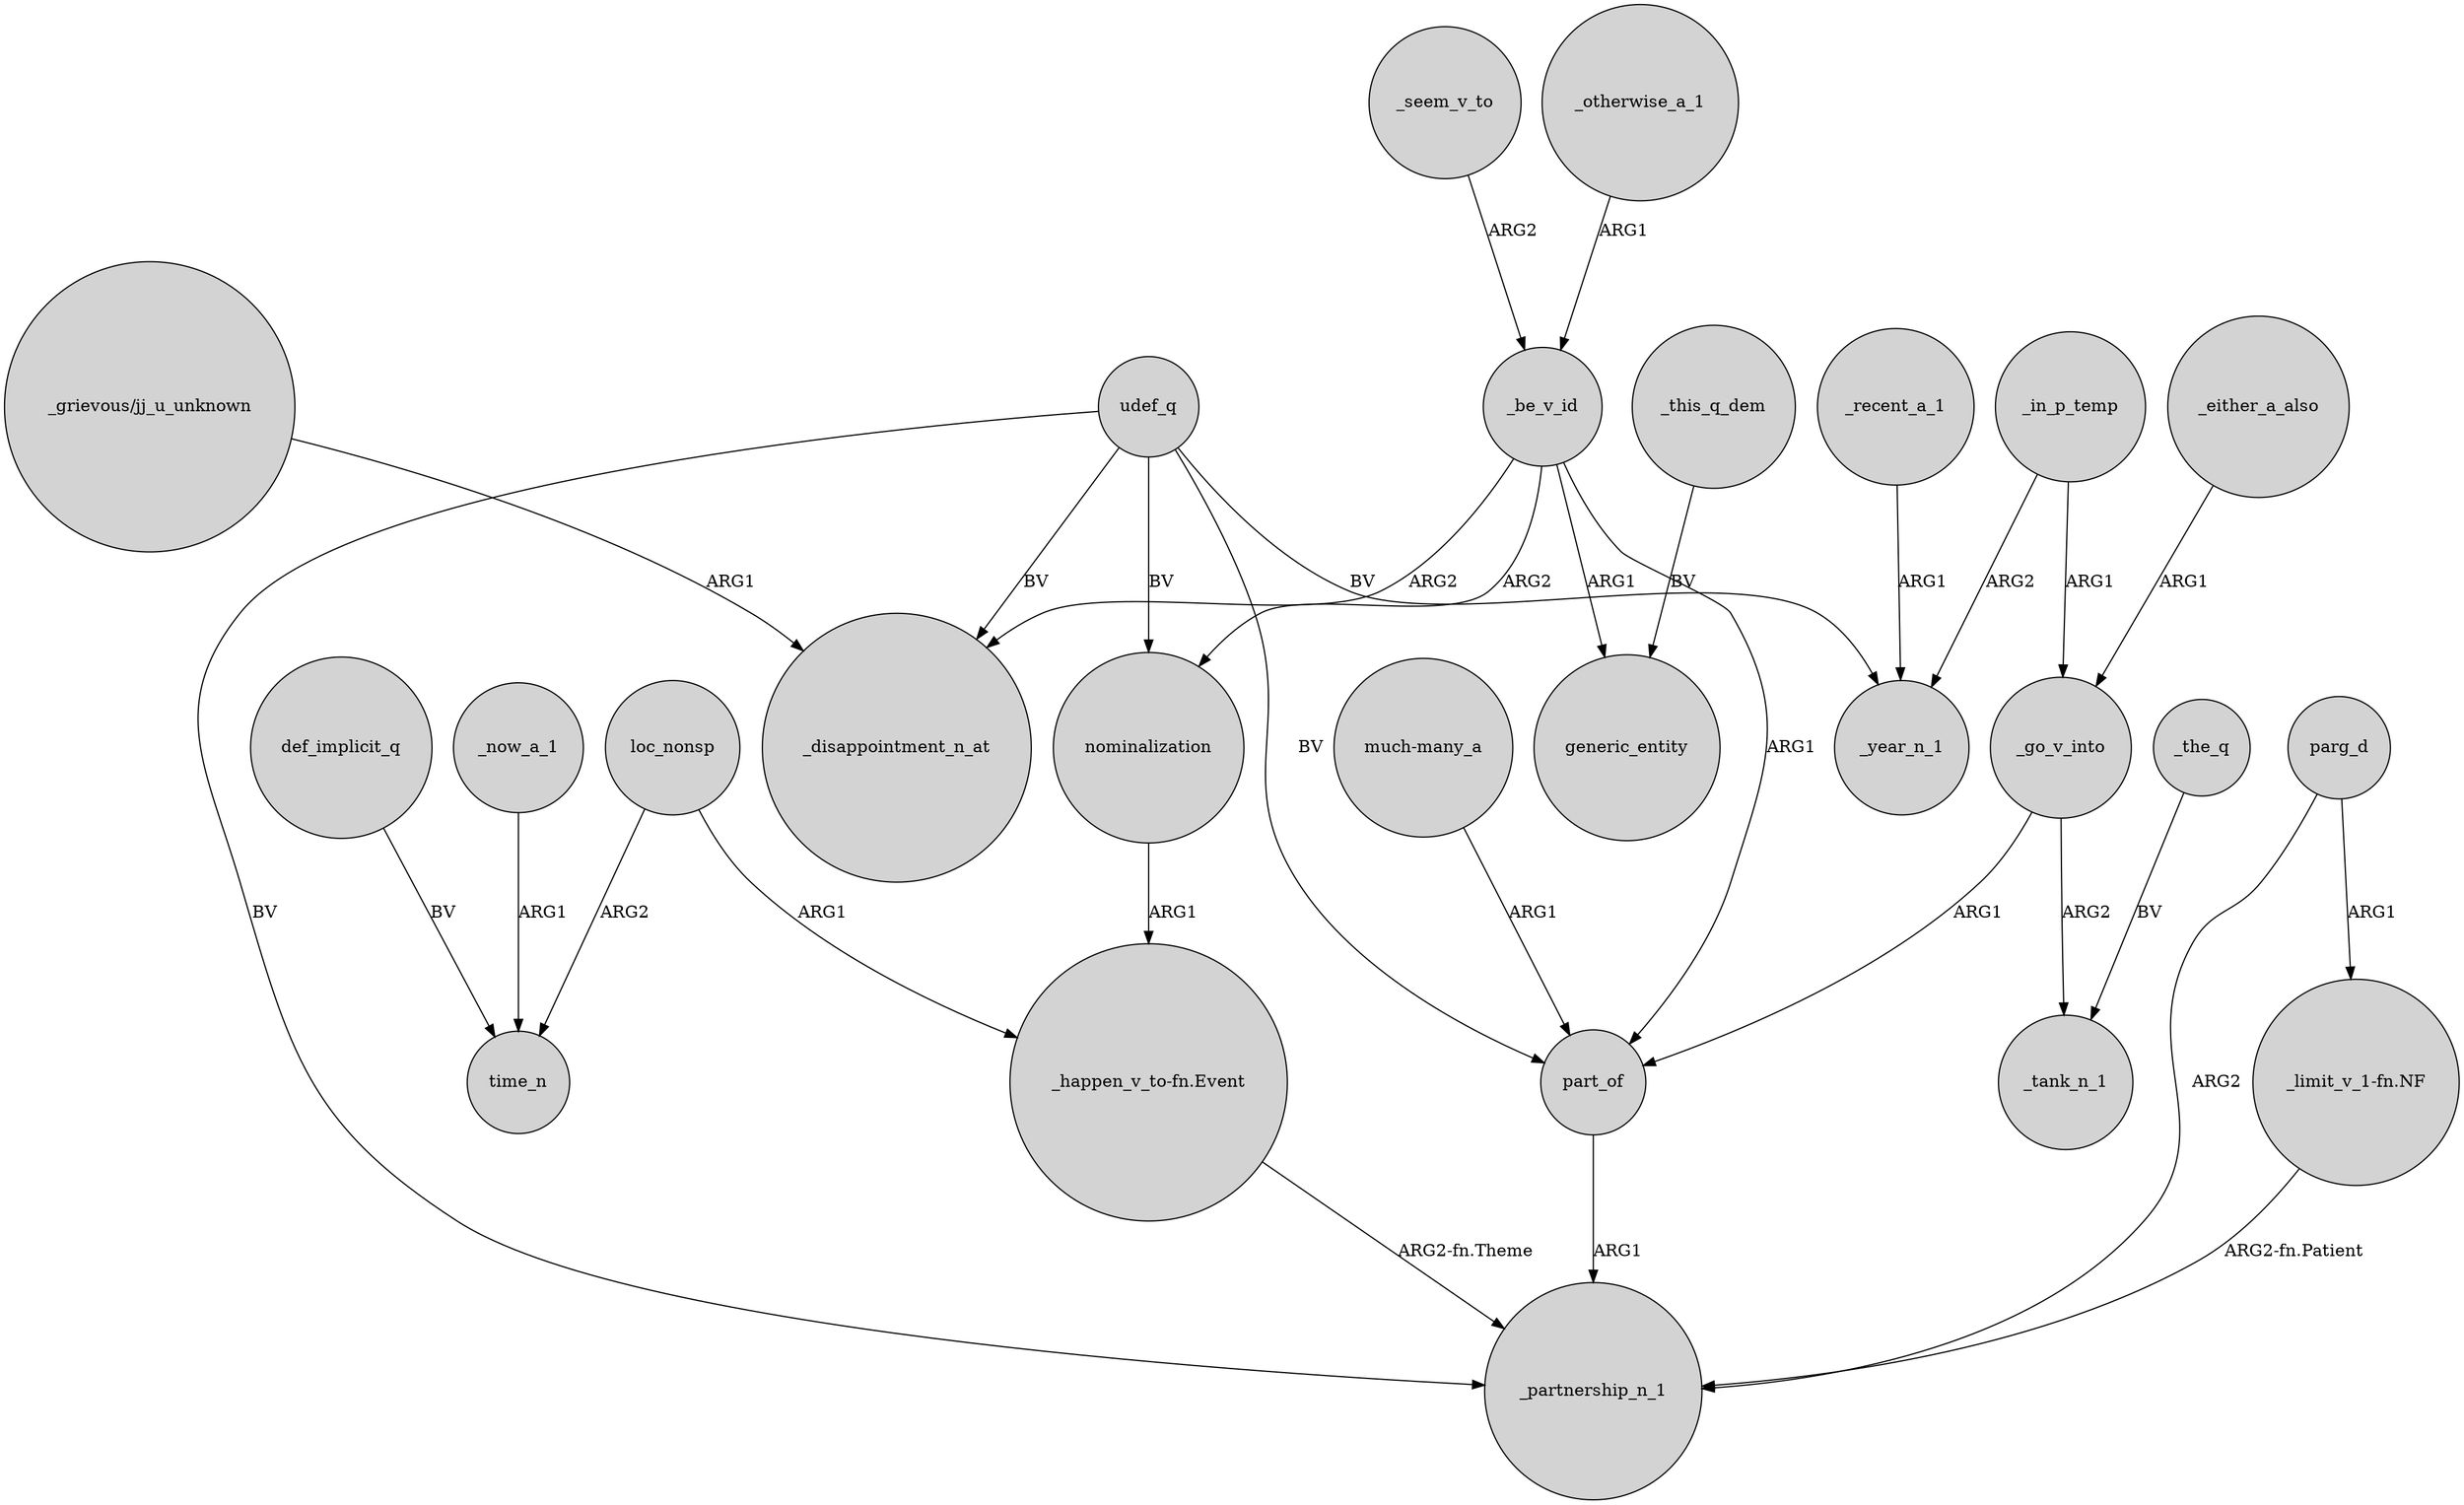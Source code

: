 digraph {
	node [shape=circle style=filled]
	_be_v_id -> part_of [label=ARG1]
	part_of -> _partnership_n_1 [label=ARG1]
	udef_q -> part_of [label=BV]
	_be_v_id -> _disappointment_n_at [label=ARG2]
	"_grievous/jj_u_unknown" -> _disappointment_n_at [label=ARG1]
	"much-many_a" -> part_of [label=ARG1]
	_in_p_temp -> _go_v_into [label=ARG1]
	_go_v_into -> _tank_n_1 [label=ARG2]
	parg_d -> _partnership_n_1 [label=ARG2]
	_be_v_id -> generic_entity [label=ARG1]
	loc_nonsp -> "_happen_v_to-fn.Event" [label=ARG1]
	_go_v_into -> part_of [label=ARG1]
	loc_nonsp -> time_n [label=ARG2]
	nominalization -> "_happen_v_to-fn.Event" [label=ARG1]
	_seem_v_to -> _be_v_id [label=ARG2]
	_in_p_temp -> _year_n_1 [label=ARG2]
	_otherwise_a_1 -> _be_v_id [label=ARG1]
	parg_d -> "_limit_v_1-fn.NF" [label=ARG1]
	_this_q_dem -> generic_entity [label=BV]
	_either_a_also -> _go_v_into [label=ARG1]
	"_limit_v_1-fn.NF" -> _partnership_n_1 [label="ARG2-fn.Patient"]
	_now_a_1 -> time_n [label=ARG1]
	_recent_a_1 -> _year_n_1 [label=ARG1]
	_be_v_id -> nominalization [label=ARG2]
	udef_q -> nominalization [label=BV]
	udef_q -> _year_n_1 [label=BV]
	udef_q -> _partnership_n_1 [label=BV]
	_the_q -> _tank_n_1 [label=BV]
	udef_q -> _disappointment_n_at [label=BV]
	"_happen_v_to-fn.Event" -> _partnership_n_1 [label="ARG2-fn.Theme"]
	def_implicit_q -> time_n [label=BV]
}
